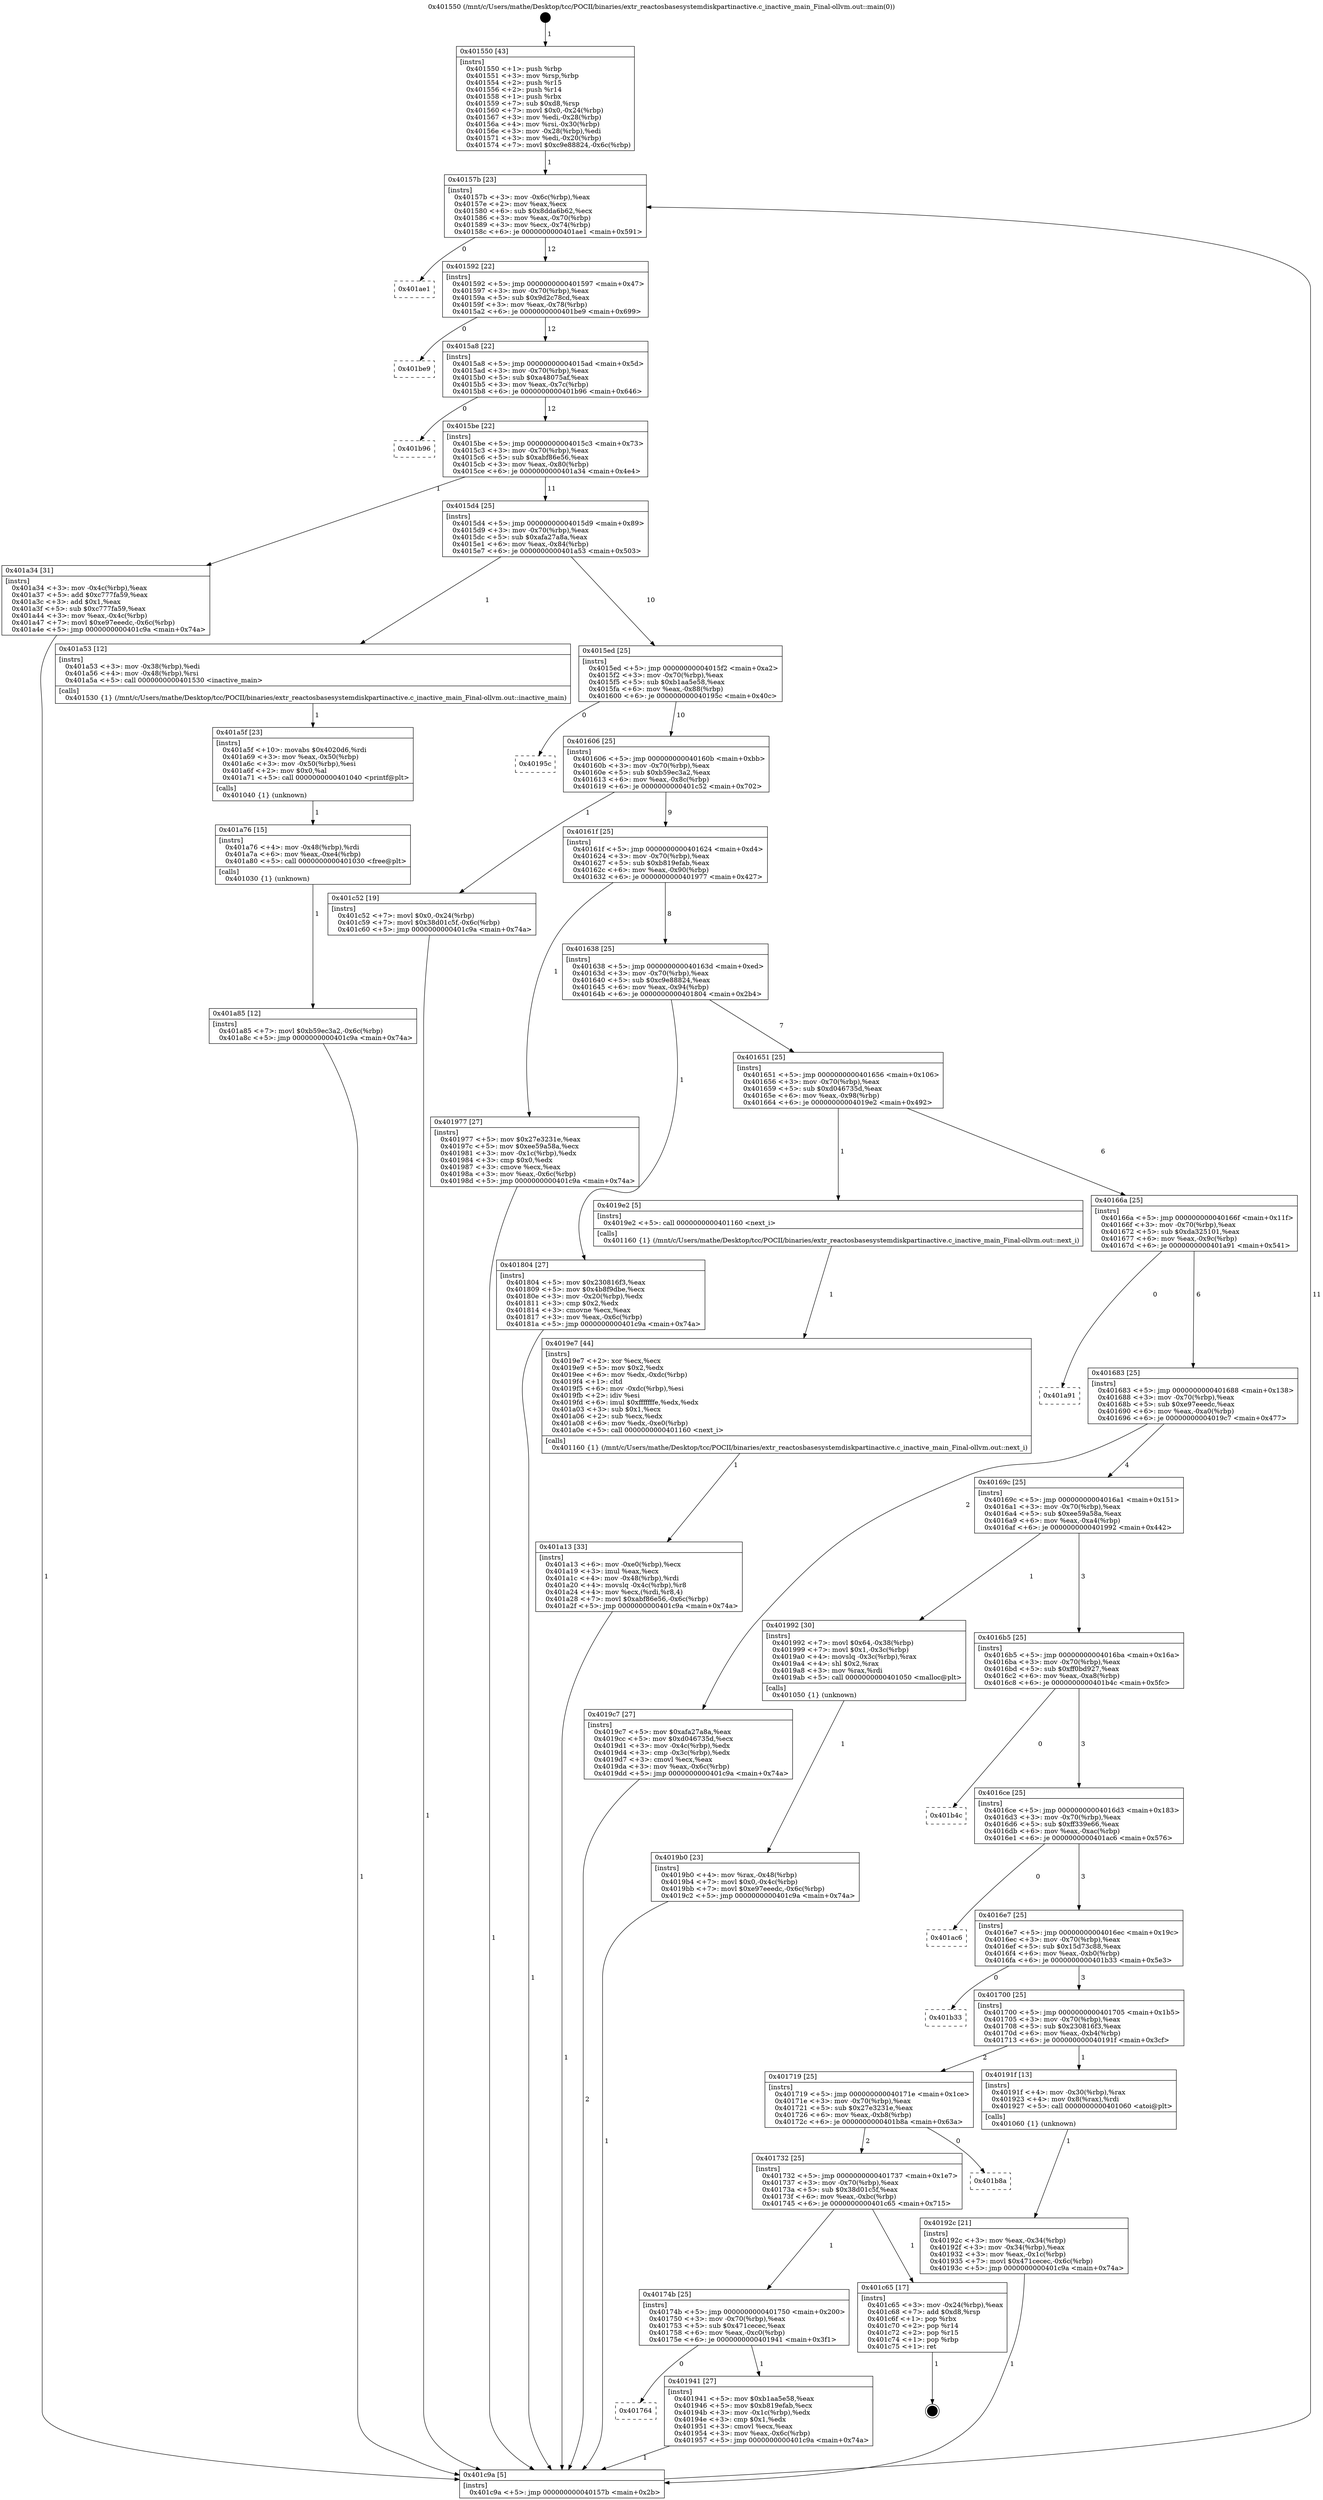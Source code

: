 digraph "0x401550" {
  label = "0x401550 (/mnt/c/Users/mathe/Desktop/tcc/POCII/binaries/extr_reactosbasesystemdiskpartinactive.c_inactive_main_Final-ollvm.out::main(0))"
  labelloc = "t"
  node[shape=record]

  Entry [label="",width=0.3,height=0.3,shape=circle,fillcolor=black,style=filled]
  "0x40157b" [label="{
     0x40157b [23]\l
     | [instrs]\l
     &nbsp;&nbsp;0x40157b \<+3\>: mov -0x6c(%rbp),%eax\l
     &nbsp;&nbsp;0x40157e \<+2\>: mov %eax,%ecx\l
     &nbsp;&nbsp;0x401580 \<+6\>: sub $0x8dda6b62,%ecx\l
     &nbsp;&nbsp;0x401586 \<+3\>: mov %eax,-0x70(%rbp)\l
     &nbsp;&nbsp;0x401589 \<+3\>: mov %ecx,-0x74(%rbp)\l
     &nbsp;&nbsp;0x40158c \<+6\>: je 0000000000401ae1 \<main+0x591\>\l
  }"]
  "0x401ae1" [label="{
     0x401ae1\l
  }", style=dashed]
  "0x401592" [label="{
     0x401592 [22]\l
     | [instrs]\l
     &nbsp;&nbsp;0x401592 \<+5\>: jmp 0000000000401597 \<main+0x47\>\l
     &nbsp;&nbsp;0x401597 \<+3\>: mov -0x70(%rbp),%eax\l
     &nbsp;&nbsp;0x40159a \<+5\>: sub $0x9d2c78cd,%eax\l
     &nbsp;&nbsp;0x40159f \<+3\>: mov %eax,-0x78(%rbp)\l
     &nbsp;&nbsp;0x4015a2 \<+6\>: je 0000000000401be9 \<main+0x699\>\l
  }"]
  Exit [label="",width=0.3,height=0.3,shape=circle,fillcolor=black,style=filled,peripheries=2]
  "0x401be9" [label="{
     0x401be9\l
  }", style=dashed]
  "0x4015a8" [label="{
     0x4015a8 [22]\l
     | [instrs]\l
     &nbsp;&nbsp;0x4015a8 \<+5\>: jmp 00000000004015ad \<main+0x5d\>\l
     &nbsp;&nbsp;0x4015ad \<+3\>: mov -0x70(%rbp),%eax\l
     &nbsp;&nbsp;0x4015b0 \<+5\>: sub $0xa48075af,%eax\l
     &nbsp;&nbsp;0x4015b5 \<+3\>: mov %eax,-0x7c(%rbp)\l
     &nbsp;&nbsp;0x4015b8 \<+6\>: je 0000000000401b96 \<main+0x646\>\l
  }"]
  "0x401a85" [label="{
     0x401a85 [12]\l
     | [instrs]\l
     &nbsp;&nbsp;0x401a85 \<+7\>: movl $0xb59ec3a2,-0x6c(%rbp)\l
     &nbsp;&nbsp;0x401a8c \<+5\>: jmp 0000000000401c9a \<main+0x74a\>\l
  }"]
  "0x401b96" [label="{
     0x401b96\l
  }", style=dashed]
  "0x4015be" [label="{
     0x4015be [22]\l
     | [instrs]\l
     &nbsp;&nbsp;0x4015be \<+5\>: jmp 00000000004015c3 \<main+0x73\>\l
     &nbsp;&nbsp;0x4015c3 \<+3\>: mov -0x70(%rbp),%eax\l
     &nbsp;&nbsp;0x4015c6 \<+5\>: sub $0xabf86e56,%eax\l
     &nbsp;&nbsp;0x4015cb \<+3\>: mov %eax,-0x80(%rbp)\l
     &nbsp;&nbsp;0x4015ce \<+6\>: je 0000000000401a34 \<main+0x4e4\>\l
  }"]
  "0x401a76" [label="{
     0x401a76 [15]\l
     | [instrs]\l
     &nbsp;&nbsp;0x401a76 \<+4\>: mov -0x48(%rbp),%rdi\l
     &nbsp;&nbsp;0x401a7a \<+6\>: mov %eax,-0xe4(%rbp)\l
     &nbsp;&nbsp;0x401a80 \<+5\>: call 0000000000401030 \<free@plt\>\l
     | [calls]\l
     &nbsp;&nbsp;0x401030 \{1\} (unknown)\l
  }"]
  "0x401a34" [label="{
     0x401a34 [31]\l
     | [instrs]\l
     &nbsp;&nbsp;0x401a34 \<+3\>: mov -0x4c(%rbp),%eax\l
     &nbsp;&nbsp;0x401a37 \<+5\>: add $0xc777fa59,%eax\l
     &nbsp;&nbsp;0x401a3c \<+3\>: add $0x1,%eax\l
     &nbsp;&nbsp;0x401a3f \<+5\>: sub $0xc777fa59,%eax\l
     &nbsp;&nbsp;0x401a44 \<+3\>: mov %eax,-0x4c(%rbp)\l
     &nbsp;&nbsp;0x401a47 \<+7\>: movl $0xe97eeedc,-0x6c(%rbp)\l
     &nbsp;&nbsp;0x401a4e \<+5\>: jmp 0000000000401c9a \<main+0x74a\>\l
  }"]
  "0x4015d4" [label="{
     0x4015d4 [25]\l
     | [instrs]\l
     &nbsp;&nbsp;0x4015d4 \<+5\>: jmp 00000000004015d9 \<main+0x89\>\l
     &nbsp;&nbsp;0x4015d9 \<+3\>: mov -0x70(%rbp),%eax\l
     &nbsp;&nbsp;0x4015dc \<+5\>: sub $0xafa27a8a,%eax\l
     &nbsp;&nbsp;0x4015e1 \<+6\>: mov %eax,-0x84(%rbp)\l
     &nbsp;&nbsp;0x4015e7 \<+6\>: je 0000000000401a53 \<main+0x503\>\l
  }"]
  "0x401a5f" [label="{
     0x401a5f [23]\l
     | [instrs]\l
     &nbsp;&nbsp;0x401a5f \<+10\>: movabs $0x4020d6,%rdi\l
     &nbsp;&nbsp;0x401a69 \<+3\>: mov %eax,-0x50(%rbp)\l
     &nbsp;&nbsp;0x401a6c \<+3\>: mov -0x50(%rbp),%esi\l
     &nbsp;&nbsp;0x401a6f \<+2\>: mov $0x0,%al\l
     &nbsp;&nbsp;0x401a71 \<+5\>: call 0000000000401040 \<printf@plt\>\l
     | [calls]\l
     &nbsp;&nbsp;0x401040 \{1\} (unknown)\l
  }"]
  "0x401a53" [label="{
     0x401a53 [12]\l
     | [instrs]\l
     &nbsp;&nbsp;0x401a53 \<+3\>: mov -0x38(%rbp),%edi\l
     &nbsp;&nbsp;0x401a56 \<+4\>: mov -0x48(%rbp),%rsi\l
     &nbsp;&nbsp;0x401a5a \<+5\>: call 0000000000401530 \<inactive_main\>\l
     | [calls]\l
     &nbsp;&nbsp;0x401530 \{1\} (/mnt/c/Users/mathe/Desktop/tcc/POCII/binaries/extr_reactosbasesystemdiskpartinactive.c_inactive_main_Final-ollvm.out::inactive_main)\l
  }"]
  "0x4015ed" [label="{
     0x4015ed [25]\l
     | [instrs]\l
     &nbsp;&nbsp;0x4015ed \<+5\>: jmp 00000000004015f2 \<main+0xa2\>\l
     &nbsp;&nbsp;0x4015f2 \<+3\>: mov -0x70(%rbp),%eax\l
     &nbsp;&nbsp;0x4015f5 \<+5\>: sub $0xb1aa5e58,%eax\l
     &nbsp;&nbsp;0x4015fa \<+6\>: mov %eax,-0x88(%rbp)\l
     &nbsp;&nbsp;0x401600 \<+6\>: je 000000000040195c \<main+0x40c\>\l
  }"]
  "0x401a13" [label="{
     0x401a13 [33]\l
     | [instrs]\l
     &nbsp;&nbsp;0x401a13 \<+6\>: mov -0xe0(%rbp),%ecx\l
     &nbsp;&nbsp;0x401a19 \<+3\>: imul %eax,%ecx\l
     &nbsp;&nbsp;0x401a1c \<+4\>: mov -0x48(%rbp),%rdi\l
     &nbsp;&nbsp;0x401a20 \<+4\>: movslq -0x4c(%rbp),%r8\l
     &nbsp;&nbsp;0x401a24 \<+4\>: mov %ecx,(%rdi,%r8,4)\l
     &nbsp;&nbsp;0x401a28 \<+7\>: movl $0xabf86e56,-0x6c(%rbp)\l
     &nbsp;&nbsp;0x401a2f \<+5\>: jmp 0000000000401c9a \<main+0x74a\>\l
  }"]
  "0x40195c" [label="{
     0x40195c\l
  }", style=dashed]
  "0x401606" [label="{
     0x401606 [25]\l
     | [instrs]\l
     &nbsp;&nbsp;0x401606 \<+5\>: jmp 000000000040160b \<main+0xbb\>\l
     &nbsp;&nbsp;0x40160b \<+3\>: mov -0x70(%rbp),%eax\l
     &nbsp;&nbsp;0x40160e \<+5\>: sub $0xb59ec3a2,%eax\l
     &nbsp;&nbsp;0x401613 \<+6\>: mov %eax,-0x8c(%rbp)\l
     &nbsp;&nbsp;0x401619 \<+6\>: je 0000000000401c52 \<main+0x702\>\l
  }"]
  "0x4019e7" [label="{
     0x4019e7 [44]\l
     | [instrs]\l
     &nbsp;&nbsp;0x4019e7 \<+2\>: xor %ecx,%ecx\l
     &nbsp;&nbsp;0x4019e9 \<+5\>: mov $0x2,%edx\l
     &nbsp;&nbsp;0x4019ee \<+6\>: mov %edx,-0xdc(%rbp)\l
     &nbsp;&nbsp;0x4019f4 \<+1\>: cltd\l
     &nbsp;&nbsp;0x4019f5 \<+6\>: mov -0xdc(%rbp),%esi\l
     &nbsp;&nbsp;0x4019fb \<+2\>: idiv %esi\l
     &nbsp;&nbsp;0x4019fd \<+6\>: imul $0xfffffffe,%edx,%edx\l
     &nbsp;&nbsp;0x401a03 \<+3\>: sub $0x1,%ecx\l
     &nbsp;&nbsp;0x401a06 \<+2\>: sub %ecx,%edx\l
     &nbsp;&nbsp;0x401a08 \<+6\>: mov %edx,-0xe0(%rbp)\l
     &nbsp;&nbsp;0x401a0e \<+5\>: call 0000000000401160 \<next_i\>\l
     | [calls]\l
     &nbsp;&nbsp;0x401160 \{1\} (/mnt/c/Users/mathe/Desktop/tcc/POCII/binaries/extr_reactosbasesystemdiskpartinactive.c_inactive_main_Final-ollvm.out::next_i)\l
  }"]
  "0x401c52" [label="{
     0x401c52 [19]\l
     | [instrs]\l
     &nbsp;&nbsp;0x401c52 \<+7\>: movl $0x0,-0x24(%rbp)\l
     &nbsp;&nbsp;0x401c59 \<+7\>: movl $0x38d01c5f,-0x6c(%rbp)\l
     &nbsp;&nbsp;0x401c60 \<+5\>: jmp 0000000000401c9a \<main+0x74a\>\l
  }"]
  "0x40161f" [label="{
     0x40161f [25]\l
     | [instrs]\l
     &nbsp;&nbsp;0x40161f \<+5\>: jmp 0000000000401624 \<main+0xd4\>\l
     &nbsp;&nbsp;0x401624 \<+3\>: mov -0x70(%rbp),%eax\l
     &nbsp;&nbsp;0x401627 \<+5\>: sub $0xb819efab,%eax\l
     &nbsp;&nbsp;0x40162c \<+6\>: mov %eax,-0x90(%rbp)\l
     &nbsp;&nbsp;0x401632 \<+6\>: je 0000000000401977 \<main+0x427\>\l
  }"]
  "0x4019b0" [label="{
     0x4019b0 [23]\l
     | [instrs]\l
     &nbsp;&nbsp;0x4019b0 \<+4\>: mov %rax,-0x48(%rbp)\l
     &nbsp;&nbsp;0x4019b4 \<+7\>: movl $0x0,-0x4c(%rbp)\l
     &nbsp;&nbsp;0x4019bb \<+7\>: movl $0xe97eeedc,-0x6c(%rbp)\l
     &nbsp;&nbsp;0x4019c2 \<+5\>: jmp 0000000000401c9a \<main+0x74a\>\l
  }"]
  "0x401977" [label="{
     0x401977 [27]\l
     | [instrs]\l
     &nbsp;&nbsp;0x401977 \<+5\>: mov $0x27e3231e,%eax\l
     &nbsp;&nbsp;0x40197c \<+5\>: mov $0xee59a58a,%ecx\l
     &nbsp;&nbsp;0x401981 \<+3\>: mov -0x1c(%rbp),%edx\l
     &nbsp;&nbsp;0x401984 \<+3\>: cmp $0x0,%edx\l
     &nbsp;&nbsp;0x401987 \<+3\>: cmove %ecx,%eax\l
     &nbsp;&nbsp;0x40198a \<+3\>: mov %eax,-0x6c(%rbp)\l
     &nbsp;&nbsp;0x40198d \<+5\>: jmp 0000000000401c9a \<main+0x74a\>\l
  }"]
  "0x401638" [label="{
     0x401638 [25]\l
     | [instrs]\l
     &nbsp;&nbsp;0x401638 \<+5\>: jmp 000000000040163d \<main+0xed\>\l
     &nbsp;&nbsp;0x40163d \<+3\>: mov -0x70(%rbp),%eax\l
     &nbsp;&nbsp;0x401640 \<+5\>: sub $0xc9e88824,%eax\l
     &nbsp;&nbsp;0x401645 \<+6\>: mov %eax,-0x94(%rbp)\l
     &nbsp;&nbsp;0x40164b \<+6\>: je 0000000000401804 \<main+0x2b4\>\l
  }"]
  "0x401764" [label="{
     0x401764\l
  }", style=dashed]
  "0x401804" [label="{
     0x401804 [27]\l
     | [instrs]\l
     &nbsp;&nbsp;0x401804 \<+5\>: mov $0x230816f3,%eax\l
     &nbsp;&nbsp;0x401809 \<+5\>: mov $0x4b8f9dbe,%ecx\l
     &nbsp;&nbsp;0x40180e \<+3\>: mov -0x20(%rbp),%edx\l
     &nbsp;&nbsp;0x401811 \<+3\>: cmp $0x2,%edx\l
     &nbsp;&nbsp;0x401814 \<+3\>: cmovne %ecx,%eax\l
     &nbsp;&nbsp;0x401817 \<+3\>: mov %eax,-0x6c(%rbp)\l
     &nbsp;&nbsp;0x40181a \<+5\>: jmp 0000000000401c9a \<main+0x74a\>\l
  }"]
  "0x401651" [label="{
     0x401651 [25]\l
     | [instrs]\l
     &nbsp;&nbsp;0x401651 \<+5\>: jmp 0000000000401656 \<main+0x106\>\l
     &nbsp;&nbsp;0x401656 \<+3\>: mov -0x70(%rbp),%eax\l
     &nbsp;&nbsp;0x401659 \<+5\>: sub $0xd046735d,%eax\l
     &nbsp;&nbsp;0x40165e \<+6\>: mov %eax,-0x98(%rbp)\l
     &nbsp;&nbsp;0x401664 \<+6\>: je 00000000004019e2 \<main+0x492\>\l
  }"]
  "0x401c9a" [label="{
     0x401c9a [5]\l
     | [instrs]\l
     &nbsp;&nbsp;0x401c9a \<+5\>: jmp 000000000040157b \<main+0x2b\>\l
  }"]
  "0x401550" [label="{
     0x401550 [43]\l
     | [instrs]\l
     &nbsp;&nbsp;0x401550 \<+1\>: push %rbp\l
     &nbsp;&nbsp;0x401551 \<+3\>: mov %rsp,%rbp\l
     &nbsp;&nbsp;0x401554 \<+2\>: push %r15\l
     &nbsp;&nbsp;0x401556 \<+2\>: push %r14\l
     &nbsp;&nbsp;0x401558 \<+1\>: push %rbx\l
     &nbsp;&nbsp;0x401559 \<+7\>: sub $0xd8,%rsp\l
     &nbsp;&nbsp;0x401560 \<+7\>: movl $0x0,-0x24(%rbp)\l
     &nbsp;&nbsp;0x401567 \<+3\>: mov %edi,-0x28(%rbp)\l
     &nbsp;&nbsp;0x40156a \<+4\>: mov %rsi,-0x30(%rbp)\l
     &nbsp;&nbsp;0x40156e \<+3\>: mov -0x28(%rbp),%edi\l
     &nbsp;&nbsp;0x401571 \<+3\>: mov %edi,-0x20(%rbp)\l
     &nbsp;&nbsp;0x401574 \<+7\>: movl $0xc9e88824,-0x6c(%rbp)\l
  }"]
  "0x401941" [label="{
     0x401941 [27]\l
     | [instrs]\l
     &nbsp;&nbsp;0x401941 \<+5\>: mov $0xb1aa5e58,%eax\l
     &nbsp;&nbsp;0x401946 \<+5\>: mov $0xb819efab,%ecx\l
     &nbsp;&nbsp;0x40194b \<+3\>: mov -0x1c(%rbp),%edx\l
     &nbsp;&nbsp;0x40194e \<+3\>: cmp $0x1,%edx\l
     &nbsp;&nbsp;0x401951 \<+3\>: cmovl %ecx,%eax\l
     &nbsp;&nbsp;0x401954 \<+3\>: mov %eax,-0x6c(%rbp)\l
     &nbsp;&nbsp;0x401957 \<+5\>: jmp 0000000000401c9a \<main+0x74a\>\l
  }"]
  "0x4019e2" [label="{
     0x4019e2 [5]\l
     | [instrs]\l
     &nbsp;&nbsp;0x4019e2 \<+5\>: call 0000000000401160 \<next_i\>\l
     | [calls]\l
     &nbsp;&nbsp;0x401160 \{1\} (/mnt/c/Users/mathe/Desktop/tcc/POCII/binaries/extr_reactosbasesystemdiskpartinactive.c_inactive_main_Final-ollvm.out::next_i)\l
  }"]
  "0x40166a" [label="{
     0x40166a [25]\l
     | [instrs]\l
     &nbsp;&nbsp;0x40166a \<+5\>: jmp 000000000040166f \<main+0x11f\>\l
     &nbsp;&nbsp;0x40166f \<+3\>: mov -0x70(%rbp),%eax\l
     &nbsp;&nbsp;0x401672 \<+5\>: sub $0xda325101,%eax\l
     &nbsp;&nbsp;0x401677 \<+6\>: mov %eax,-0x9c(%rbp)\l
     &nbsp;&nbsp;0x40167d \<+6\>: je 0000000000401a91 \<main+0x541\>\l
  }"]
  "0x40174b" [label="{
     0x40174b [25]\l
     | [instrs]\l
     &nbsp;&nbsp;0x40174b \<+5\>: jmp 0000000000401750 \<main+0x200\>\l
     &nbsp;&nbsp;0x401750 \<+3\>: mov -0x70(%rbp),%eax\l
     &nbsp;&nbsp;0x401753 \<+5\>: sub $0x471cecec,%eax\l
     &nbsp;&nbsp;0x401758 \<+6\>: mov %eax,-0xc0(%rbp)\l
     &nbsp;&nbsp;0x40175e \<+6\>: je 0000000000401941 \<main+0x3f1\>\l
  }"]
  "0x401a91" [label="{
     0x401a91\l
  }", style=dashed]
  "0x401683" [label="{
     0x401683 [25]\l
     | [instrs]\l
     &nbsp;&nbsp;0x401683 \<+5\>: jmp 0000000000401688 \<main+0x138\>\l
     &nbsp;&nbsp;0x401688 \<+3\>: mov -0x70(%rbp),%eax\l
     &nbsp;&nbsp;0x40168b \<+5\>: sub $0xe97eeedc,%eax\l
     &nbsp;&nbsp;0x401690 \<+6\>: mov %eax,-0xa0(%rbp)\l
     &nbsp;&nbsp;0x401696 \<+6\>: je 00000000004019c7 \<main+0x477\>\l
  }"]
  "0x401c65" [label="{
     0x401c65 [17]\l
     | [instrs]\l
     &nbsp;&nbsp;0x401c65 \<+3\>: mov -0x24(%rbp),%eax\l
     &nbsp;&nbsp;0x401c68 \<+7\>: add $0xd8,%rsp\l
     &nbsp;&nbsp;0x401c6f \<+1\>: pop %rbx\l
     &nbsp;&nbsp;0x401c70 \<+2\>: pop %r14\l
     &nbsp;&nbsp;0x401c72 \<+2\>: pop %r15\l
     &nbsp;&nbsp;0x401c74 \<+1\>: pop %rbp\l
     &nbsp;&nbsp;0x401c75 \<+1\>: ret\l
  }"]
  "0x4019c7" [label="{
     0x4019c7 [27]\l
     | [instrs]\l
     &nbsp;&nbsp;0x4019c7 \<+5\>: mov $0xafa27a8a,%eax\l
     &nbsp;&nbsp;0x4019cc \<+5\>: mov $0xd046735d,%ecx\l
     &nbsp;&nbsp;0x4019d1 \<+3\>: mov -0x4c(%rbp),%edx\l
     &nbsp;&nbsp;0x4019d4 \<+3\>: cmp -0x3c(%rbp),%edx\l
     &nbsp;&nbsp;0x4019d7 \<+3\>: cmovl %ecx,%eax\l
     &nbsp;&nbsp;0x4019da \<+3\>: mov %eax,-0x6c(%rbp)\l
     &nbsp;&nbsp;0x4019dd \<+5\>: jmp 0000000000401c9a \<main+0x74a\>\l
  }"]
  "0x40169c" [label="{
     0x40169c [25]\l
     | [instrs]\l
     &nbsp;&nbsp;0x40169c \<+5\>: jmp 00000000004016a1 \<main+0x151\>\l
     &nbsp;&nbsp;0x4016a1 \<+3\>: mov -0x70(%rbp),%eax\l
     &nbsp;&nbsp;0x4016a4 \<+5\>: sub $0xee59a58a,%eax\l
     &nbsp;&nbsp;0x4016a9 \<+6\>: mov %eax,-0xa4(%rbp)\l
     &nbsp;&nbsp;0x4016af \<+6\>: je 0000000000401992 \<main+0x442\>\l
  }"]
  "0x401732" [label="{
     0x401732 [25]\l
     | [instrs]\l
     &nbsp;&nbsp;0x401732 \<+5\>: jmp 0000000000401737 \<main+0x1e7\>\l
     &nbsp;&nbsp;0x401737 \<+3\>: mov -0x70(%rbp),%eax\l
     &nbsp;&nbsp;0x40173a \<+5\>: sub $0x38d01c5f,%eax\l
     &nbsp;&nbsp;0x40173f \<+6\>: mov %eax,-0xbc(%rbp)\l
     &nbsp;&nbsp;0x401745 \<+6\>: je 0000000000401c65 \<main+0x715\>\l
  }"]
  "0x401992" [label="{
     0x401992 [30]\l
     | [instrs]\l
     &nbsp;&nbsp;0x401992 \<+7\>: movl $0x64,-0x38(%rbp)\l
     &nbsp;&nbsp;0x401999 \<+7\>: movl $0x1,-0x3c(%rbp)\l
     &nbsp;&nbsp;0x4019a0 \<+4\>: movslq -0x3c(%rbp),%rax\l
     &nbsp;&nbsp;0x4019a4 \<+4\>: shl $0x2,%rax\l
     &nbsp;&nbsp;0x4019a8 \<+3\>: mov %rax,%rdi\l
     &nbsp;&nbsp;0x4019ab \<+5\>: call 0000000000401050 \<malloc@plt\>\l
     | [calls]\l
     &nbsp;&nbsp;0x401050 \{1\} (unknown)\l
  }"]
  "0x4016b5" [label="{
     0x4016b5 [25]\l
     | [instrs]\l
     &nbsp;&nbsp;0x4016b5 \<+5\>: jmp 00000000004016ba \<main+0x16a\>\l
     &nbsp;&nbsp;0x4016ba \<+3\>: mov -0x70(%rbp),%eax\l
     &nbsp;&nbsp;0x4016bd \<+5\>: sub $0xff0bd927,%eax\l
     &nbsp;&nbsp;0x4016c2 \<+6\>: mov %eax,-0xa8(%rbp)\l
     &nbsp;&nbsp;0x4016c8 \<+6\>: je 0000000000401b4c \<main+0x5fc\>\l
  }"]
  "0x401b8a" [label="{
     0x401b8a\l
  }", style=dashed]
  "0x401b4c" [label="{
     0x401b4c\l
  }", style=dashed]
  "0x4016ce" [label="{
     0x4016ce [25]\l
     | [instrs]\l
     &nbsp;&nbsp;0x4016ce \<+5\>: jmp 00000000004016d3 \<main+0x183\>\l
     &nbsp;&nbsp;0x4016d3 \<+3\>: mov -0x70(%rbp),%eax\l
     &nbsp;&nbsp;0x4016d6 \<+5\>: sub $0xff339e66,%eax\l
     &nbsp;&nbsp;0x4016db \<+6\>: mov %eax,-0xac(%rbp)\l
     &nbsp;&nbsp;0x4016e1 \<+6\>: je 0000000000401ac6 \<main+0x576\>\l
  }"]
  "0x40192c" [label="{
     0x40192c [21]\l
     | [instrs]\l
     &nbsp;&nbsp;0x40192c \<+3\>: mov %eax,-0x34(%rbp)\l
     &nbsp;&nbsp;0x40192f \<+3\>: mov -0x34(%rbp),%eax\l
     &nbsp;&nbsp;0x401932 \<+3\>: mov %eax,-0x1c(%rbp)\l
     &nbsp;&nbsp;0x401935 \<+7\>: movl $0x471cecec,-0x6c(%rbp)\l
     &nbsp;&nbsp;0x40193c \<+5\>: jmp 0000000000401c9a \<main+0x74a\>\l
  }"]
  "0x401ac6" [label="{
     0x401ac6\l
  }", style=dashed]
  "0x4016e7" [label="{
     0x4016e7 [25]\l
     | [instrs]\l
     &nbsp;&nbsp;0x4016e7 \<+5\>: jmp 00000000004016ec \<main+0x19c\>\l
     &nbsp;&nbsp;0x4016ec \<+3\>: mov -0x70(%rbp),%eax\l
     &nbsp;&nbsp;0x4016ef \<+5\>: sub $0x15d73c88,%eax\l
     &nbsp;&nbsp;0x4016f4 \<+6\>: mov %eax,-0xb0(%rbp)\l
     &nbsp;&nbsp;0x4016fa \<+6\>: je 0000000000401b33 \<main+0x5e3\>\l
  }"]
  "0x401719" [label="{
     0x401719 [25]\l
     | [instrs]\l
     &nbsp;&nbsp;0x401719 \<+5\>: jmp 000000000040171e \<main+0x1ce\>\l
     &nbsp;&nbsp;0x40171e \<+3\>: mov -0x70(%rbp),%eax\l
     &nbsp;&nbsp;0x401721 \<+5\>: sub $0x27e3231e,%eax\l
     &nbsp;&nbsp;0x401726 \<+6\>: mov %eax,-0xb8(%rbp)\l
     &nbsp;&nbsp;0x40172c \<+6\>: je 0000000000401b8a \<main+0x63a\>\l
  }"]
  "0x401b33" [label="{
     0x401b33\l
  }", style=dashed]
  "0x401700" [label="{
     0x401700 [25]\l
     | [instrs]\l
     &nbsp;&nbsp;0x401700 \<+5\>: jmp 0000000000401705 \<main+0x1b5\>\l
     &nbsp;&nbsp;0x401705 \<+3\>: mov -0x70(%rbp),%eax\l
     &nbsp;&nbsp;0x401708 \<+5\>: sub $0x230816f3,%eax\l
     &nbsp;&nbsp;0x40170d \<+6\>: mov %eax,-0xb4(%rbp)\l
     &nbsp;&nbsp;0x401713 \<+6\>: je 000000000040191f \<main+0x3cf\>\l
  }"]
  "0x40191f" [label="{
     0x40191f [13]\l
     | [instrs]\l
     &nbsp;&nbsp;0x40191f \<+4\>: mov -0x30(%rbp),%rax\l
     &nbsp;&nbsp;0x401923 \<+4\>: mov 0x8(%rax),%rdi\l
     &nbsp;&nbsp;0x401927 \<+5\>: call 0000000000401060 \<atoi@plt\>\l
     | [calls]\l
     &nbsp;&nbsp;0x401060 \{1\} (unknown)\l
  }"]
  Entry -> "0x401550" [label=" 1"]
  "0x40157b" -> "0x401ae1" [label=" 0"]
  "0x40157b" -> "0x401592" [label=" 12"]
  "0x401c65" -> Exit [label=" 1"]
  "0x401592" -> "0x401be9" [label=" 0"]
  "0x401592" -> "0x4015a8" [label=" 12"]
  "0x401c52" -> "0x401c9a" [label=" 1"]
  "0x4015a8" -> "0x401b96" [label=" 0"]
  "0x4015a8" -> "0x4015be" [label=" 12"]
  "0x401a85" -> "0x401c9a" [label=" 1"]
  "0x4015be" -> "0x401a34" [label=" 1"]
  "0x4015be" -> "0x4015d4" [label=" 11"]
  "0x401a76" -> "0x401a85" [label=" 1"]
  "0x4015d4" -> "0x401a53" [label=" 1"]
  "0x4015d4" -> "0x4015ed" [label=" 10"]
  "0x401a5f" -> "0x401a76" [label=" 1"]
  "0x4015ed" -> "0x40195c" [label=" 0"]
  "0x4015ed" -> "0x401606" [label=" 10"]
  "0x401a53" -> "0x401a5f" [label=" 1"]
  "0x401606" -> "0x401c52" [label=" 1"]
  "0x401606" -> "0x40161f" [label=" 9"]
  "0x401a34" -> "0x401c9a" [label=" 1"]
  "0x40161f" -> "0x401977" [label=" 1"]
  "0x40161f" -> "0x401638" [label=" 8"]
  "0x401a13" -> "0x401c9a" [label=" 1"]
  "0x401638" -> "0x401804" [label=" 1"]
  "0x401638" -> "0x401651" [label=" 7"]
  "0x401804" -> "0x401c9a" [label=" 1"]
  "0x401550" -> "0x40157b" [label=" 1"]
  "0x401c9a" -> "0x40157b" [label=" 11"]
  "0x4019e7" -> "0x401a13" [label=" 1"]
  "0x401651" -> "0x4019e2" [label=" 1"]
  "0x401651" -> "0x40166a" [label=" 6"]
  "0x4019e2" -> "0x4019e7" [label=" 1"]
  "0x40166a" -> "0x401a91" [label=" 0"]
  "0x40166a" -> "0x401683" [label=" 6"]
  "0x4019b0" -> "0x401c9a" [label=" 1"]
  "0x401683" -> "0x4019c7" [label=" 2"]
  "0x401683" -> "0x40169c" [label=" 4"]
  "0x401992" -> "0x4019b0" [label=" 1"]
  "0x40169c" -> "0x401992" [label=" 1"]
  "0x40169c" -> "0x4016b5" [label=" 3"]
  "0x401941" -> "0x401c9a" [label=" 1"]
  "0x4016b5" -> "0x401b4c" [label=" 0"]
  "0x4016b5" -> "0x4016ce" [label=" 3"]
  "0x40174b" -> "0x401764" [label=" 0"]
  "0x4016ce" -> "0x401ac6" [label=" 0"]
  "0x4016ce" -> "0x4016e7" [label=" 3"]
  "0x4019c7" -> "0x401c9a" [label=" 2"]
  "0x4016e7" -> "0x401b33" [label=" 0"]
  "0x4016e7" -> "0x401700" [label=" 3"]
  "0x401732" -> "0x40174b" [label=" 1"]
  "0x401700" -> "0x40191f" [label=" 1"]
  "0x401700" -> "0x401719" [label=" 2"]
  "0x40191f" -> "0x40192c" [label=" 1"]
  "0x40192c" -> "0x401c9a" [label=" 1"]
  "0x40174b" -> "0x401941" [label=" 1"]
  "0x401719" -> "0x401b8a" [label=" 0"]
  "0x401719" -> "0x401732" [label=" 2"]
  "0x401977" -> "0x401c9a" [label=" 1"]
  "0x401732" -> "0x401c65" [label=" 1"]
}
